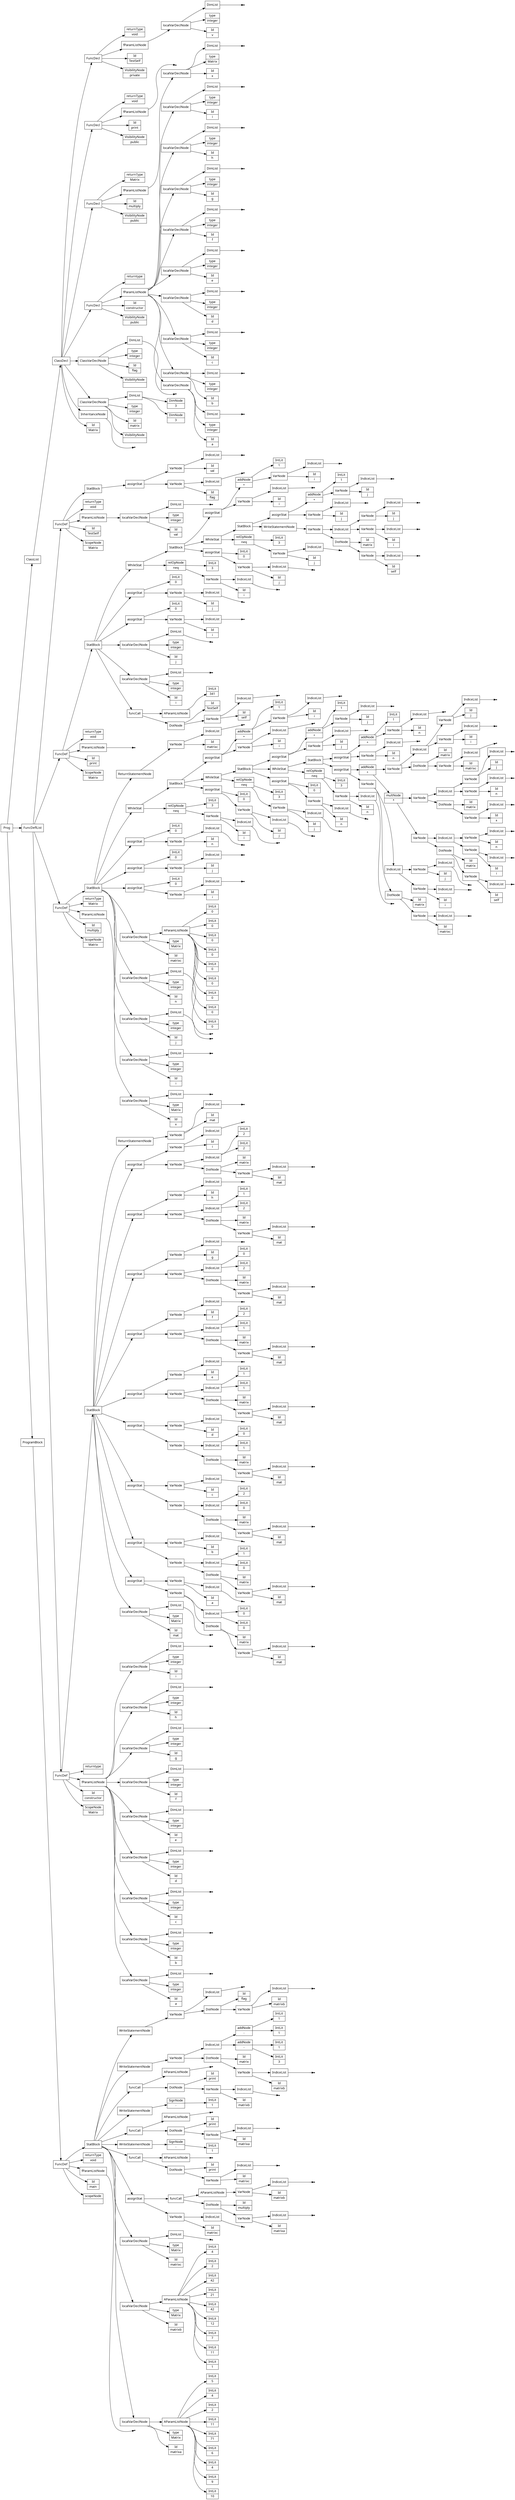 digraph AST {
node [shape=record];
 node [fontname=Sans];charset="UTF-8" splines=true splines=spline rankdir =LR ordering="out"
1[label="scopeNode| "];
none3[shape="point"];
4[label="fParamListNode"];
4->none3;
5[label="returnType|void"];
7[label="Id|matrixa"];
8[label="type|Matrix"];
10[label="IntLit|10"];
11[label="IntLit|9"];
12[label="IntLit|4"];
13[label="IntLit|6"];
14[label="IntLit|71"];
15[label="IntLit|11"];
16[label="IntLit|2"];
17[label="IntLit|4"];
18[label="IntLit|5"];
19[label="AParamListNode"];
19->18;
19->17;
19->16;
19->15;
19->14;
19->13;
19->12;
19->11;
19->10;
20[label="localVarDeclNode"];
20->19;
20->8;
20->7;
21[label="Id|matrixb"];
22[label="type|Matrix"];
24[label="IntLit|1"];
25[label="IntLit|11"];
26[label="IntLit|7"];
27[label="IntLit|12"];
28[label="IntLit|42"];
29[label="IntLit|21"];
30[label="IntLit|42"];
31[label="IntLit|2"];
32[label="IntLit|4"];
33[label="AParamListNode"];
33->32;
33->31;
33->30;
33->29;
33->28;
33->27;
33->26;
33->25;
33->24;
34[label="localVarDeclNode"];
34->33;
34->22;
34->21;
35[label="Id|matrixc"];
36[label="type|Matrix"];
none38[shape="point"];
39[label="DimList"];
39->none38;
40[label="localVarDeclNode"];
40->39;
40->36;
40->35;
41[label="Id|matrixc"];
none43[shape="point"];
44[label="IndiceList"];
44->none43;
45[label="VarNode"];
45->44;
45->41;
46[label="Id|matrixa"];
none48[shape="point"];
49[label="IndiceList"];
49->none48;
50[label="VarNode"];
50->49;
50->46;
51[label="Id|multiply"];
52[label="DotNode"];
52->51;
52->50;
54[label="Id|matrixb"];
none56[shape="point"];
57[label="IndiceList"];
57->none56;
58[label="VarNode"];
58->57;
58->54;
59[label="AParamListNode"];
59->58;
60[label="funcCall"];
60->59;
60->52;
61[label="assignStat"];
61->60;
61->45;
62[label="Id|matrixc"];
none64[shape="point"];
65[label="IndiceList"];
65->none64;
66[label="VarNode"];
66->65;
66->62;
67[label="Id|print"];
68[label="DotNode"];
68->67;
68->66;
none70[shape="point"];
71[label="AParamListNode"];
71->none70;
72[label="funcCall"];
72->71;
72->68;
73[label="SignNode|-"];
74[label="IntLit|1"];
73->74;
75[label="WriteStatementNode"];
75->73;
76[label="Id|matrixa"];
none78[shape="point"];
79[label="IndiceList"];
79->none78;
80[label="VarNode"];
80->79;
80->76;
81[label="Id|print"];
82[label="DotNode"];
82->81;
82->80;
none84[shape="point"];
85[label="AParamListNode"];
85->none84;
86[label="funcCall"];
86->85;
86->82;
87[label="SignNode|-"];
88[label="IntLit|1"];
87->88;
89[label="WriteStatementNode"];
89->87;
90[label="Id|matrixb"];
none92[shape="point"];
93[label="IndiceList"];
93->none92;
94[label="VarNode"];
94->93;
94->90;
95[label="Id|print"];
96[label="DotNode"];
96->95;
96->94;
none98[shape="point"];
99[label="AParamListNode"];
99->none98;
100[label="funcCall"];
100->99;
100->96;
101[label="Id|matrixb"];
none103[shape="point"];
104[label="IndiceList"];
104->none103;
105[label="VarNode"];
105->104;
105->101;
106[label="Id|matrix"];
107[label="DotNode"];
107->106;
107->105;
109[label="IntLit|3"];
110[label="addNode|-"];
111[label="IntLit|1"];
110->111;
110->109;
112[label="IntLit|1"];
113[label="addNode|-"];
114[label="IntLit|1"];
113->114;
113->112;
115[label="IndiceList"];
115->113;
115->110;
116[label="VarNode"];
116->115;
116->107;
117[label="WriteStatementNode"];
117->116;
118[label="Id|matrixb"];
none120[shape="point"];
121[label="IndiceList"];
121->none120;
122[label="VarNode"];
122->121;
122->118;
123[label="Id|flag"];
124[label="DotNode"];
124->123;
124->122;
none126[shape="point"];
127[label="IndiceList"];
127->none126;
128[label="VarNode"];
128->127;
128->124;
129[label="WriteStatementNode"];
129->128;
130[label="StatBlock"];
130->129;
130->117;
130->100;
130->89;
130->86;
130->75;
130->72;
130->61;
130->40;
130->34;
130->20;
131[label="FuncDef"];
0[label="Id|main"];
131->130;
131->5;
131->4;
131->0;
131->1;
132[label="Id|Matrix"];
none134[shape="point"];
135[label="InheritanceNode"];
135->none134;
136[label="VisibilityNode|"];
137[label="Id|matrix"];
138[label="type|integer"];
140[label="DimNode|3"];
141[label="DimNode|3"];
142[label="DimList"];
142->141;
142->140;
143[label="ClassVarDeclNode"];
143->142;
143->138;
143->137;
143->136;
144[label="VisibilityNode|"];
145[label="Id|flag"];
146[label="type|integer"];
none148[shape="point"];
149[label="DimList"];
149->none148;
150[label="ClassVarDeclNode"];
150->149;
150->146;
150->145;
150->144;
151[label="VisibilityNode|public"];
152[label="Id|constructor"];
154[label="Id|a"];
155[label="type|integer"];
none157[shape="point"];
158[label="DimList"];
158->none157;
159[label="localVarDeclNode"];
159->158;
159->155;
159->154;
160[label="Id|b"];
161[label="type|integer"];
none163[shape="point"];
164[label="DimList"];
164->none163;
165[label="localVarDeclNode"];
165->164;
165->161;
165->160;
166[label="Id|c"];
167[label="type|integer"];
none169[shape="point"];
170[label="DimList"];
170->none169;
171[label="localVarDeclNode"];
171->170;
171->167;
171->166;
172[label="Id|d"];
173[label="type|integer"];
none175[shape="point"];
176[label="DimList"];
176->none175;
177[label="localVarDeclNode"];
177->176;
177->173;
177->172;
178[label="Id|e"];
179[label="type|integer"];
none181[shape="point"];
182[label="DimList"];
182->none181;
183[label="localVarDeclNode"];
183->182;
183->179;
183->178;
184[label="Id|f"];
185[label="type|integer"];
none187[shape="point"];
188[label="DimList"];
188->none187;
189[label="localVarDeclNode"];
189->188;
189->185;
189->184;
190[label="Id|g"];
191[label="type|integer"];
none193[shape="point"];
194[label="DimList"];
194->none193;
195[label="localVarDeclNode"];
195->194;
195->191;
195->190;
196[label="Id|h"];
197[label="type|integer"];
none199[shape="point"];
200[label="DimList"];
200->none199;
201[label="localVarDeclNode"];
201->200;
201->197;
201->196;
202[label="Id|i"];
203[label="type|integer"];
none205[shape="point"];
206[label="DimList"];
206->none205;
207[label="localVarDeclNode"];
207->206;
207->203;
207->202;
208[label="fParamListNode"];
208->207;
208->201;
208->195;
208->189;
208->183;
208->177;
208->171;
208->165;
208->159;
209[label="returntype| "];
210[label="FuncDecl"];
210->209;
210->208;
210->152;
210->151;
211[label="VisibilityNode|public"];
212[label="Id|multiply"];
214[label="Id|x"];
215[label="type|Matrix"];
none217[shape="point"];
218[label="DimList"];
218->none217;
219[label="localVarDeclNode"];
219->218;
219->215;
219->214;
220[label="fParamListNode"];
220->219;
221[label="returnType|Matrix"];
222[label="FuncDecl"];
222->221;
222->220;
222->212;
222->211;
223[label="VisibilityNode|public"];
224[label="Id|print"];
none226[shape="point"];
227[label="fParamListNode"];
227->none226;
228[label="returnType|void"];
229[label="FuncDecl"];
229->228;
229->227;
229->224;
229->223;
230[label="VisibilityNode|private"];
231[label="Id|TestSelf"];
233[label="Id|v"];
234[label="type|integer"];
none236[shape="point"];
237[label="DimList"];
237->none236;
238[label="localVarDeclNode"];
238->237;
238->234;
238->233;
239[label="fParamListNode"];
239->238;
240[label="returnType|void"];
241[label="FuncDecl"];
241->240;
241->239;
241->231;
241->230;
242[label="ClassDecl"];
242->241;
242->229;
242->222;
242->210;
242->150;
242->143;
242->135;
242->132;
244[label="Id|constructor"];
246[label="Id|a"];
247[label="type|integer"];
none249[shape="point"];
250[label="DimList"];
250->none249;
251[label="localVarDeclNode"];
251->250;
251->247;
251->246;
252[label="Id|b"];
253[label="type|integer"];
none255[shape="point"];
256[label="DimList"];
256->none255;
257[label="localVarDeclNode"];
257->256;
257->253;
257->252;
258[label="Id|c"];
259[label="type|integer"];
none261[shape="point"];
262[label="DimList"];
262->none261;
263[label="localVarDeclNode"];
263->262;
263->259;
263->258;
264[label="Id|d"];
265[label="type|integer"];
none267[shape="point"];
268[label="DimList"];
268->none267;
269[label="localVarDeclNode"];
269->268;
269->265;
269->264;
270[label="Id|e"];
271[label="type|integer"];
none273[shape="point"];
274[label="DimList"];
274->none273;
275[label="localVarDeclNode"];
275->274;
275->271;
275->270;
276[label="Id|f"];
277[label="type|integer"];
none279[shape="point"];
280[label="DimList"];
280->none279;
281[label="localVarDeclNode"];
281->280;
281->277;
281->276;
282[label="Id|g"];
283[label="type|integer"];
none285[shape="point"];
286[label="DimList"];
286->none285;
287[label="localVarDeclNode"];
287->286;
287->283;
287->282;
288[label="Id|h"];
289[label="type|integer"];
none291[shape="point"];
292[label="DimList"];
292->none291;
293[label="localVarDeclNode"];
293->292;
293->289;
293->288;
294[label="Id|i"];
295[label="type|integer"];
none297[shape="point"];
298[label="DimList"];
298->none297;
299[label="localVarDeclNode"];
299->298;
299->295;
299->294;
300[label="fParamListNode"];
300->299;
300->293;
300->287;
300->281;
300->275;
300->269;
300->263;
300->257;
300->251;
301[label="returntype| "];
303[label="Id|mat"];
304[label="type|Matrix"];
none306[shape="point"];
307[label="DimList"];
307->none306;
308[label="localVarDeclNode"];
308->307;
308->304;
308->303;
309[label="Id|mat"];
none311[shape="point"];
312[label="IndiceList"];
312->none311;
313[label="VarNode"];
313->312;
313->309;
314[label="Id|matrix"];
315[label="DotNode"];
315->314;
315->313;
317[label="IntLit|0"];
318[label="IntLit|0"];
319[label="IndiceList"];
319->318;
319->317;
320[label="VarNode"];
320->319;
320->315;
321[label="Id|a"];
none323[shape="point"];
324[label="IndiceList"];
324->none323;
325[label="VarNode"];
325->324;
325->321;
326[label="assignStat"];
326->325;
326->320;
327[label="Id|mat"];
none329[shape="point"];
330[label="IndiceList"];
330->none329;
331[label="VarNode"];
331->330;
331->327;
332[label="Id|matrix"];
333[label="DotNode"];
333->332;
333->331;
335[label="IntLit|0"];
336[label="IntLit|1"];
337[label="IndiceList"];
337->336;
337->335;
338[label="VarNode"];
338->337;
338->333;
339[label="Id|b"];
none341[shape="point"];
342[label="IndiceList"];
342->none341;
343[label="VarNode"];
343->342;
343->339;
344[label="assignStat"];
344->343;
344->338;
345[label="Id|mat"];
none347[shape="point"];
348[label="IndiceList"];
348->none347;
349[label="VarNode"];
349->348;
349->345;
350[label="Id|matrix"];
351[label="DotNode"];
351->350;
351->349;
353[label="IntLit|0"];
354[label="IntLit|2"];
355[label="IndiceList"];
355->354;
355->353;
356[label="VarNode"];
356->355;
356->351;
357[label="Id|c"];
none359[shape="point"];
360[label="IndiceList"];
360->none359;
361[label="VarNode"];
361->360;
361->357;
362[label="assignStat"];
362->361;
362->356;
363[label="Id|mat"];
none365[shape="point"];
366[label="IndiceList"];
366->none365;
367[label="VarNode"];
367->366;
367->363;
368[label="Id|matrix"];
369[label="DotNode"];
369->368;
369->367;
371[label="IntLit|1"];
372[label="IntLit|0"];
373[label="IndiceList"];
373->372;
373->371;
374[label="VarNode"];
374->373;
374->369;
375[label="Id|d"];
none377[shape="point"];
378[label="IndiceList"];
378->none377;
379[label="VarNode"];
379->378;
379->375;
380[label="assignStat"];
380->379;
380->374;
381[label="Id|mat"];
none383[shape="point"];
384[label="IndiceList"];
384->none383;
385[label="VarNode"];
385->384;
385->381;
386[label="Id|matrix"];
387[label="DotNode"];
387->386;
387->385;
389[label="IntLit|1"];
390[label="IntLit|1"];
391[label="IndiceList"];
391->390;
391->389;
392[label="VarNode"];
392->391;
392->387;
393[label="Id|e"];
none395[shape="point"];
396[label="IndiceList"];
396->none395;
397[label="VarNode"];
397->396;
397->393;
398[label="assignStat"];
398->397;
398->392;
399[label="Id|mat"];
none401[shape="point"];
402[label="IndiceList"];
402->none401;
403[label="VarNode"];
403->402;
403->399;
404[label="Id|matrix"];
405[label="DotNode"];
405->404;
405->403;
407[label="IntLit|1"];
408[label="IntLit|2"];
409[label="IndiceList"];
409->408;
409->407;
410[label="VarNode"];
410->409;
410->405;
411[label="Id|f"];
none413[shape="point"];
414[label="IndiceList"];
414->none413;
415[label="VarNode"];
415->414;
415->411;
416[label="assignStat"];
416->415;
416->410;
417[label="Id|mat"];
none419[shape="point"];
420[label="IndiceList"];
420->none419;
421[label="VarNode"];
421->420;
421->417;
422[label="Id|matrix"];
423[label="DotNode"];
423->422;
423->421;
425[label="IntLit|2"];
426[label="IntLit|0"];
427[label="IndiceList"];
427->426;
427->425;
428[label="VarNode"];
428->427;
428->423;
429[label="Id|g"];
none431[shape="point"];
432[label="IndiceList"];
432->none431;
433[label="VarNode"];
433->432;
433->429;
434[label="assignStat"];
434->433;
434->428;
435[label="Id|mat"];
none437[shape="point"];
438[label="IndiceList"];
438->none437;
439[label="VarNode"];
439->438;
439->435;
440[label="Id|matrix"];
441[label="DotNode"];
441->440;
441->439;
443[label="IntLit|2"];
444[label="IntLit|1"];
445[label="IndiceList"];
445->444;
445->443;
446[label="VarNode"];
446->445;
446->441;
447[label="Id|h"];
none449[shape="point"];
450[label="IndiceList"];
450->none449;
451[label="VarNode"];
451->450;
451->447;
452[label="assignStat"];
452->451;
452->446;
453[label="Id|mat"];
none455[shape="point"];
456[label="IndiceList"];
456->none455;
457[label="VarNode"];
457->456;
457->453;
458[label="Id|matrix"];
459[label="DotNode"];
459->458;
459->457;
461[label="IntLit|2"];
462[label="IntLit|2"];
463[label="IndiceList"];
463->462;
463->461;
464[label="VarNode"];
464->463;
464->459;
465[label="Id|i"];
none467[shape="point"];
468[label="IndiceList"];
468->none467;
469[label="VarNode"];
469->468;
469->465;
470[label="assignStat"];
470->469;
470->464;
471[label="Id|mat"];
none473[shape="point"];
474[label="IndiceList"];
474->none473;
475[label="VarNode"];
475->474;
475->471;
476[label="ReturnStatementNode"];
476->475;
477[label="StatBlock"];
477->476;
477->470;
477->452;
477->434;
477->416;
477->398;
477->380;
477->362;
477->344;
477->326;
477->308;
478[label="FuncDef"];
243[label="ScopeNode|Matrix"];
478->477;
478->301;
478->300;
478->244;
478->243;
480[label="Id|multiply"];
482[label="Id|x"];
483[label="type|Matrix"];
none485[shape="point"];
486[label="DimList"];
486->none485;
487[label="localVarDeclNode"];
487->486;
487->483;
487->482;
488[label="fParamListNode"];
488->487;
489[label="returnType|Matrix"];
491[label="Id|i"];
492[label="type|integer"];
none494[shape="point"];
495[label="DimList"];
495->none494;
496[label="localVarDeclNode"];
496->495;
496->492;
496->491;
497[label="Id|j"];
498[label="type|integer"];
none500[shape="point"];
501[label="DimList"];
501->none500;
502[label="localVarDeclNode"];
502->501;
502->498;
502->497;
503[label="Id|n"];
504[label="type|integer"];
none506[shape="point"];
507[label="DimList"];
507->none506;
508[label="localVarDeclNode"];
508->507;
508->504;
508->503;
509[label="Id|matrixc"];
510[label="type|Matrix"];
512[label="IntLit|0"];
513[label="IntLit|0"];
514[label="IntLit|0"];
515[label="IntLit|0"];
516[label="IntLit|0"];
517[label="IntLit|0"];
518[label="IntLit|0"];
519[label="IntLit|0"];
520[label="IntLit|0"];
521[label="AParamListNode"];
521->520;
521->519;
521->518;
521->517;
521->516;
521->515;
521->514;
521->513;
521->512;
522[label="localVarDeclNode"];
522->521;
522->510;
522->509;
523[label="Id|i"];
none525[shape="point"];
526[label="IndiceList"];
526->none525;
527[label="VarNode"];
527->526;
527->523;
528[label="IntLit|0"];
529[label="assignStat"];
529->528;
529->527;
530[label="Id|j"];
none532[shape="point"];
533[label="IndiceList"];
533->none532;
534[label="VarNode"];
534->533;
534->530;
535[label="IntLit|0"];
536[label="assignStat"];
536->535;
536->534;
537[label="Id|n"];
none539[shape="point"];
540[label="IndiceList"];
540->none539;
541[label="VarNode"];
541->540;
541->537;
542[label="IntLit|0"];
543[label="assignStat"];
543->542;
543->541;
544[label="Id|i"];
none546[shape="point"];
547[label="IndiceList"];
547->none546;
548[label="VarNode"];
548->547;
548->544;
549[label="relOpNode|neq"];
550[label="IntLit|3"];
549->550;
549->548;
552[label="Id|j"];
none554[shape="point"];
555[label="IndiceList"];
555->none554;
556[label="VarNode"];
556->555;
556->552;
557[label="IntLit|0"];
558[label="assignStat"];
558->557;
558->556;
559[label="Id|j"];
none561[shape="point"];
562[label="IndiceList"];
562->none561;
563[label="VarNode"];
563->562;
563->559;
564[label="relOpNode|neq"];
565[label="IntLit|3"];
564->565;
564->563;
567[label="Id|n"];
none569[shape="point"];
570[label="IndiceList"];
570->none569;
571[label="VarNode"];
571->570;
571->567;
572[label="IntLit|0"];
573[label="assignStat"];
573->572;
573->571;
574[label="Id|n"];
none576[shape="point"];
577[label="IndiceList"];
577->none576;
578[label="VarNode"];
578->577;
578->574;
579[label="relOpNode|neq"];
580[label="IntLit|3"];
579->580;
579->578;
582[label="Id|matrixc"];
none584[shape="point"];
585[label="IndiceList"];
585->none584;
586[label="VarNode"];
586->585;
586->582;
587[label="Id|matrix"];
588[label="DotNode"];
588->587;
588->586;
590[label="Id|i"];
none592[shape="point"];
593[label="IndiceList"];
593->none592;
594[label="VarNode"];
594->593;
594->590;
595[label="Id|j"];
none597[shape="point"];
598[label="IndiceList"];
598->none597;
599[label="VarNode"];
599->598;
599->595;
600[label="IndiceList"];
600->599;
600->594;
601[label="VarNode"];
601->600;
601->588;
602[label="Id|self"];
none604[shape="point"];
605[label="IndiceList"];
605->none604;
606[label="VarNode"];
606->605;
606->602;
607[label="Id|matrix"];
608[label="DotNode"];
608->607;
608->606;
610[label="Id|i"];
none612[shape="point"];
613[label="IndiceList"];
613->none612;
614[label="VarNode"];
614->613;
614->610;
615[label="Id|n"];
none617[shape="point"];
618[label="IndiceList"];
618->none617;
619[label="VarNode"];
619->618;
619->615;
620[label="IndiceList"];
620->619;
620->614;
621[label="VarNode"];
621->620;
621->608;
622[label="multNode|*"];
623[label="Id|x"];
none625[shape="point"];
626[label="IndiceList"];
626->none625;
627[label="VarNode"];
627->626;
627->623;
628[label="Id|matrix"];
629[label="DotNode"];
629->628;
629->627;
631[label="Id|n"];
none633[shape="point"];
634[label="IndiceList"];
634->none633;
635[label="VarNode"];
635->634;
635->631;
636[label="Id|j"];
none638[shape="point"];
639[label="IndiceList"];
639->none638;
640[label="VarNode"];
640->639;
640->636;
641[label="IndiceList"];
641->640;
641->635;
642[label="VarNode"];
642->641;
642->629;
622->642;
622->621;
643[label="addNode|+"];
644[label="Id|matrixc"];
none646[shape="point"];
647[label="IndiceList"];
647->none646;
648[label="VarNode"];
648->647;
648->644;
649[label="Id|matrix"];
650[label="DotNode"];
650->649;
650->648;
652[label="Id|i"];
none654[shape="point"];
655[label="IndiceList"];
655->none654;
656[label="VarNode"];
656->655;
656->652;
657[label="Id|j"];
none659[shape="point"];
660[label="IndiceList"];
660->none659;
661[label="VarNode"];
661->660;
661->657;
662[label="IndiceList"];
662->661;
662->656;
663[label="VarNode"];
663->662;
663->650;
643->663;
643->622;
664[label="assignStat"];
664->643;
664->601;
665[label="Id|n"];
none667[shape="point"];
668[label="IndiceList"];
668->none667;
669[label="VarNode"];
669->668;
669->665;
670[label="Id|n"];
none672[shape="point"];
673[label="IndiceList"];
673->none672;
674[label="VarNode"];
674->673;
674->670;
675[label="addNode|+"];
676[label="IntLit|1"];
675->676;
675->674;
677[label="assignStat"];
677->675;
677->669;
678[label="StatBlock"];
678->677;
678->664;
679[label="WhileStat"];
679->678;
679->579;
680[label="Id|j"];
none682[shape="point"];
683[label="IndiceList"];
683->none682;
684[label="VarNode"];
684->683;
684->680;
685[label="Id|j"];
none687[shape="point"];
688[label="IndiceList"];
688->none687;
689[label="VarNode"];
689->688;
689->685;
690[label="addNode|+"];
691[label="IntLit|1"];
690->691;
690->689;
692[label="assignStat"];
692->690;
692->684;
693[label="StatBlock"];
693->692;
693->679;
693->573;
694[label="WhileStat"];
694->693;
694->564;
695[label="Id|i"];
none697[shape="point"];
698[label="IndiceList"];
698->none697;
699[label="VarNode"];
699->698;
699->695;
700[label="Id|i"];
none702[shape="point"];
703[label="IndiceList"];
703->none702;
704[label="VarNode"];
704->703;
704->700;
705[label="addNode|+"];
706[label="IntLit|1"];
705->706;
705->704;
707[label="assignStat"];
707->705;
707->699;
708[label="StatBlock"];
708->707;
708->694;
708->558;
709[label="WhileStat"];
709->708;
709->549;
710[label="Id|matrixc"];
none712[shape="point"];
713[label="IndiceList"];
713->none712;
714[label="VarNode"];
714->713;
714->710;
715[label="ReturnStatementNode"];
715->714;
716[label="StatBlock"];
716->715;
716->709;
716->543;
716->536;
716->529;
716->522;
716->508;
716->502;
716->496;
717[label="FuncDef"];
479[label="ScopeNode|Matrix"];
717->716;
717->489;
717->488;
717->480;
717->479;
719[label="Id|print"];
none721[shape="point"];
722[label="fParamListNode"];
722->none721;
723[label="returnType|void"];
725[label="Id|self"];
none727[shape="point"];
728[label="IndiceList"];
728->none727;
729[label="VarNode"];
729->728;
729->725;
730[label="Id|TestSelf"];
731[label="DotNode"];
731->730;
731->729;
733[label="IntLit|341"];
734[label="AParamListNode"];
734->733;
735[label="funcCall"];
735->734;
735->731;
736[label="Id|i"];
737[label="type|integer"];
none739[shape="point"];
740[label="DimList"];
740->none739;
741[label="localVarDeclNode"];
741->740;
741->737;
741->736;
742[label="Id|j"];
743[label="type|integer"];
none745[shape="point"];
746[label="DimList"];
746->none745;
747[label="localVarDeclNode"];
747->746;
747->743;
747->742;
748[label="Id|i"];
none750[shape="point"];
751[label="IndiceList"];
751->none750;
752[label="VarNode"];
752->751;
752->748;
753[label="IntLit|0"];
754[label="assignStat"];
754->753;
754->752;
755[label="Id|j"];
none757[shape="point"];
758[label="IndiceList"];
758->none757;
759[label="VarNode"];
759->758;
759->755;
760[label="IntLit|0"];
761[label="assignStat"];
761->760;
761->759;
762[label="Id|i"];
none764[shape="point"];
765[label="IndiceList"];
765->none764;
766[label="VarNode"];
766->765;
766->762;
767[label="relOpNode|neq"];
768[label="IntLit|3"];
767->768;
767->766;
770[label="Id|j"];
none772[shape="point"];
773[label="IndiceList"];
773->none772;
774[label="VarNode"];
774->773;
774->770;
775[label="IntLit|0"];
776[label="assignStat"];
776->775;
776->774;
777[label="Id|j"];
none779[shape="point"];
780[label="IndiceList"];
780->none779;
781[label="VarNode"];
781->780;
781->777;
782[label="relOpNode|neq"];
783[label="IntLit|3"];
782->783;
782->781;
785[label="Id|self"];
none787[shape="point"];
788[label="IndiceList"];
788->none787;
789[label="VarNode"];
789->788;
789->785;
790[label="Id|matrix"];
791[label="DotNode"];
791->790;
791->789;
793[label="Id|i"];
none795[shape="point"];
796[label="IndiceList"];
796->none795;
797[label="VarNode"];
797->796;
797->793;
798[label="Id|j"];
none800[shape="point"];
801[label="IndiceList"];
801->none800;
802[label="VarNode"];
802->801;
802->798;
803[label="IndiceList"];
803->802;
803->797;
804[label="VarNode"];
804->803;
804->791;
805[label="WriteStatementNode"];
805->804;
806[label="Id|j"];
none808[shape="point"];
809[label="IndiceList"];
809->none808;
810[label="VarNode"];
810->809;
810->806;
811[label="Id|j"];
none813[shape="point"];
814[label="IndiceList"];
814->none813;
815[label="VarNode"];
815->814;
815->811;
816[label="addNode|+"];
817[label="IntLit|1"];
816->817;
816->815;
818[label="assignStat"];
818->816;
818->810;
819[label="StatBlock"];
819->818;
819->805;
820[label="WhileStat"];
820->819;
820->782;
821[label="Id|i"];
none823[shape="point"];
824[label="IndiceList"];
824->none823;
825[label="VarNode"];
825->824;
825->821;
826[label="Id|i"];
none828[shape="point"];
829[label="IndiceList"];
829->none828;
830[label="VarNode"];
830->829;
830->826;
831[label="addNode|+"];
832[label="IntLit|1"];
831->832;
831->830;
833[label="assignStat"];
833->831;
833->825;
834[label="StatBlock"];
834->833;
834->820;
834->776;
835[label="WhileStat"];
835->834;
835->767;
836[label="StatBlock"];
836->835;
836->761;
836->754;
836->747;
836->741;
836->735;
837[label="FuncDef"];
718[label="ScopeNode|Matrix"];
837->836;
837->723;
837->722;
837->719;
837->718;
839[label="Id|TestSelf"];
841[label="Id|val"];
842[label="type|integer"];
none844[shape="point"];
845[label="DimList"];
845->none844;
846[label="localVarDeclNode"];
846->845;
846->842;
846->841;
847[label="fParamListNode"];
847->846;
848[label="returnType|void"];
850[label="Id|flag"];
none852[shape="point"];
853[label="IndiceList"];
853->none852;
854[label="VarNode"];
854->853;
854->850;
855[label="Id|val"];
none857[shape="point"];
858[label="IndiceList"];
858->none857;
859[label="VarNode"];
859->858;
859->855;
860[label="assignStat"];
860->859;
860->854;
861[label="StatBlock"];
861->860;
862[label="FuncDef"];
838[label="ScopeNode|Matrix"];
862->861;
862->848;
862->847;
862->839;
862->838;
863[label="ClassList"];
864[label="FuncDeflList"];
865[label="Prog"];
866[label="ProgramBlock"];
864->862;
864->837;
864->717;
864->478;
863->242;
866->131;
865->863;
865->864;
865->866;
}